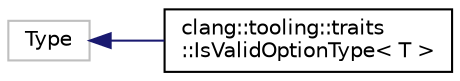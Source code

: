 digraph "Graphical Class Hierarchy"
{
 // LATEX_PDF_SIZE
  bgcolor="transparent";
  edge [fontname="Helvetica",fontsize="10",labelfontname="Helvetica",labelfontsize="10"];
  node [fontname="Helvetica",fontsize="10",shape=record];
  rankdir="LR";
  Node318 [label="Type",height=0.2,width=0.4,color="grey75",tooltip=" "];
  Node318 -> Node0 [dir="back",color="midnightblue",fontsize="10",style="solid",fontname="Helvetica"];
  Node0 [label="clang::tooling::traits\l::IsValidOptionType\< T \>",height=0.2,width=0.4,color="black",URL="$structclang_1_1tooling_1_1traits_1_1IsValidOptionType.html",tooltip="A type trait that returns true iff the given type is a type that can be stored in a refactoring optio..."];
}
